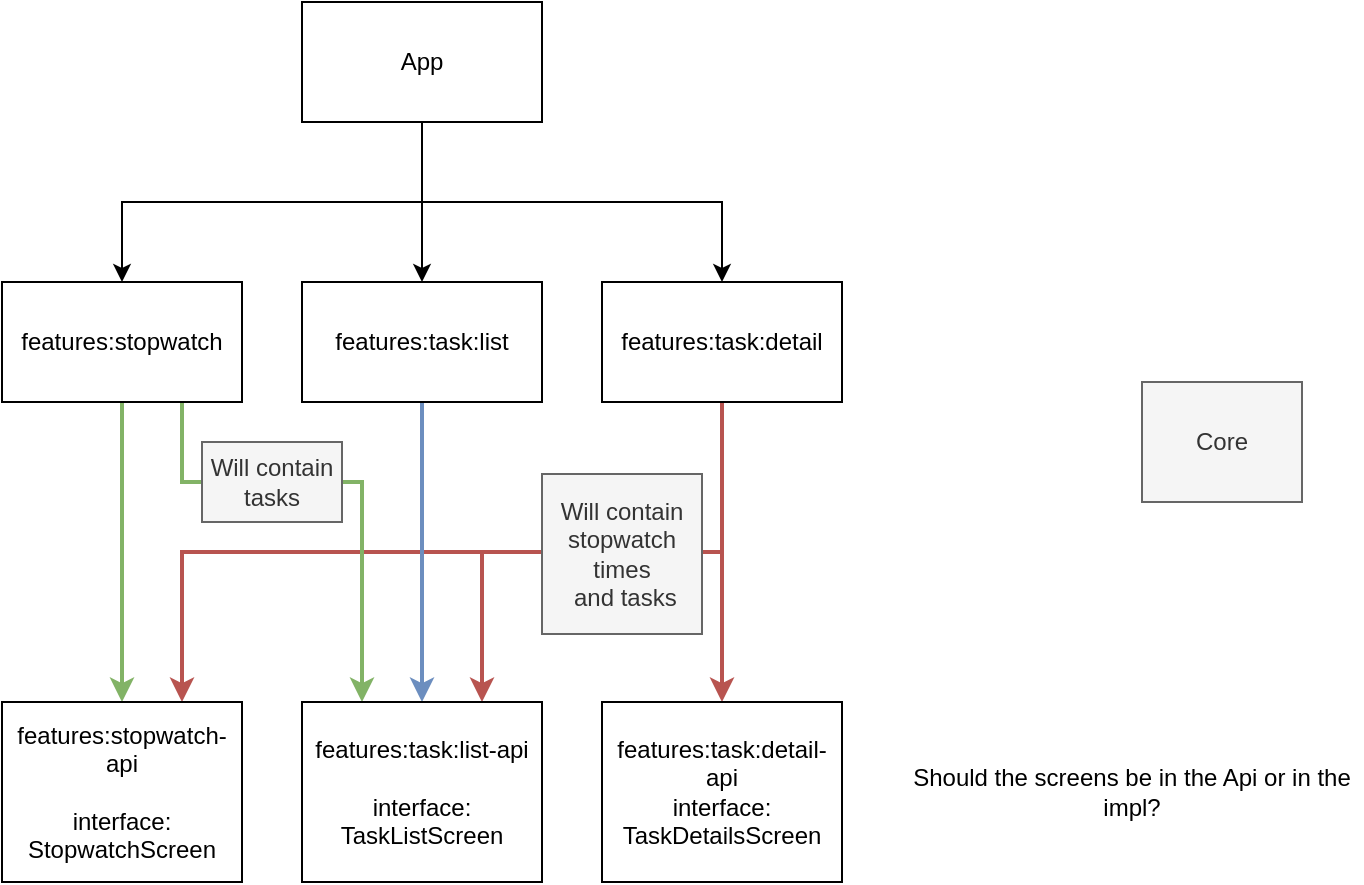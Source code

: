 <mxfile version="14.5.10" type="device"><diagram id="qzbwSSN-8pOCuY73Noiv" name="Page-1"><mxGraphModel dx="456" dy="795" grid="1" gridSize="10" guides="1" tooltips="1" connect="1" arrows="1" fold="1" page="1" pageScale="1" pageWidth="5500" pageHeight="1100" math="0" shadow="0"><root><mxCell id="0"/><mxCell id="1" parent="0"/><mxCell id="lcnle4hzeF7SVkGOcN4H-43" style="edgeStyle=orthogonalEdgeStyle;rounded=0;orthogonalLoop=1;jettySize=auto;html=1;exitX=0.5;exitY=1;exitDx=0;exitDy=0;entryX=0.75;entryY=0;entryDx=0;entryDy=0;fillColor=#f8cecc;strokeColor=#b85450;strokeWidth=2;" edge="1" parent="1" source="lcnle4hzeF7SVkGOcN4H-4" target="lcnle4hzeF7SVkGOcN4H-31"><mxGeometry relative="1" as="geometry"/></mxCell><mxCell id="lcnle4hzeF7SVkGOcN4H-28" style="edgeStyle=orthogonalEdgeStyle;rounded=0;orthogonalLoop=1;jettySize=auto;html=1;exitX=0.5;exitY=1;exitDx=0;exitDy=0;" edge="1" parent="1" source="lcnle4hzeF7SVkGOcN4H-1" target="lcnle4hzeF7SVkGOcN4H-2"><mxGeometry relative="1" as="geometry"/></mxCell><mxCell id="lcnle4hzeF7SVkGOcN4H-29" style="edgeStyle=orthogonalEdgeStyle;rounded=0;orthogonalLoop=1;jettySize=auto;html=1;exitX=0.5;exitY=1;exitDx=0;exitDy=0;" edge="1" parent="1" source="lcnle4hzeF7SVkGOcN4H-1" target="lcnle4hzeF7SVkGOcN4H-4"><mxGeometry relative="1" as="geometry"/></mxCell><mxCell id="lcnle4hzeF7SVkGOcN4H-30" style="edgeStyle=orthogonalEdgeStyle;rounded=0;orthogonalLoop=1;jettySize=auto;html=1;exitX=0.5;exitY=1;exitDx=0;exitDy=0;" edge="1" parent="1" source="lcnle4hzeF7SVkGOcN4H-1" target="lcnle4hzeF7SVkGOcN4H-3"><mxGeometry relative="1" as="geometry"/></mxCell><mxCell id="lcnle4hzeF7SVkGOcN4H-1" value="&lt;div&gt;App&lt;/div&gt;" style="rounded=0;whiteSpace=wrap;html=1;" vertex="1" parent="1"><mxGeometry x="390" y="180" width="120" height="60" as="geometry"/></mxCell><mxCell id="lcnle4hzeF7SVkGOcN4H-42" style="edgeStyle=orthogonalEdgeStyle;rounded=0;orthogonalLoop=1;jettySize=auto;html=1;exitX=0.5;exitY=1;exitDx=0;exitDy=0;fillColor=#d5e8d4;strokeColor=#82b366;strokeWidth=2;" edge="1" parent="1" source="lcnle4hzeF7SVkGOcN4H-2" target="lcnle4hzeF7SVkGOcN4H-31"><mxGeometry relative="1" as="geometry"/></mxCell><mxCell id="lcnle4hzeF7SVkGOcN4H-49" style="edgeStyle=orthogonalEdgeStyle;rounded=0;orthogonalLoop=1;jettySize=auto;html=1;exitX=0.75;exitY=1;exitDx=0;exitDy=0;entryX=0.25;entryY=0;entryDx=0;entryDy=0;fillColor=#d5e8d4;strokeColor=#82b366;strokeWidth=2;" edge="1" parent="1" source="lcnle4hzeF7SVkGOcN4H-2" target="lcnle4hzeF7SVkGOcN4H-34"><mxGeometry relative="1" as="geometry"><Array as="points"><mxPoint x="330" y="420"/><mxPoint x="420" y="420"/></Array></mxGeometry></mxCell><mxCell id="lcnle4hzeF7SVkGOcN4H-2" value="&lt;div&gt;features:stopwatch&lt;/div&gt;" style="rounded=0;whiteSpace=wrap;html=1;" vertex="1" parent="1"><mxGeometry x="240" y="320" width="120" height="60" as="geometry"/></mxCell><mxCell id="lcnle4hzeF7SVkGOcN4H-41" style="edgeStyle=orthogonalEdgeStyle;rounded=0;orthogonalLoop=1;jettySize=auto;html=1;exitX=0.5;exitY=1;exitDx=0;exitDy=0;entryX=0.5;entryY=0;entryDx=0;entryDy=0;fillColor=#dae8fc;strokeColor=#6c8ebf;strokeWidth=2;" edge="1" parent="1" source="lcnle4hzeF7SVkGOcN4H-3" target="lcnle4hzeF7SVkGOcN4H-34"><mxGeometry relative="1" as="geometry"/></mxCell><mxCell id="lcnle4hzeF7SVkGOcN4H-3" value="&lt;div&gt;features:task:list&lt;/div&gt;" style="rounded=0;whiteSpace=wrap;html=1;" vertex="1" parent="1"><mxGeometry x="390" y="320" width="120" height="60" as="geometry"/></mxCell><mxCell id="lcnle4hzeF7SVkGOcN4H-40" style="edgeStyle=orthogonalEdgeStyle;rounded=0;orthogonalLoop=1;jettySize=auto;html=1;exitX=0.5;exitY=1;exitDx=0;exitDy=0;fillColor=#f8cecc;strokeColor=#b85450;strokeWidth=2;" edge="1" parent="1" source="lcnle4hzeF7SVkGOcN4H-4" target="lcnle4hzeF7SVkGOcN4H-37"><mxGeometry relative="1" as="geometry"/></mxCell><mxCell id="lcnle4hzeF7SVkGOcN4H-44" style="edgeStyle=orthogonalEdgeStyle;rounded=0;orthogonalLoop=1;jettySize=auto;html=1;exitX=0.5;exitY=1;exitDx=0;exitDy=0;entryX=0.75;entryY=0;entryDx=0;entryDy=0;fillColor=#f8cecc;strokeColor=#b85450;strokeWidth=2;" edge="1" parent="1" source="lcnle4hzeF7SVkGOcN4H-4" target="lcnle4hzeF7SVkGOcN4H-34"><mxGeometry relative="1" as="geometry"/></mxCell><mxCell id="lcnle4hzeF7SVkGOcN4H-4" value="&lt;div&gt;features:task:detail&lt;/div&gt;" style="rounded=0;whiteSpace=wrap;html=1;" vertex="1" parent="1"><mxGeometry x="540" y="320" width="120" height="60" as="geometry"/></mxCell><mxCell id="lcnle4hzeF7SVkGOcN4H-16" value="&lt;div&gt;Core&lt;/div&gt;" style="rounded=0;whiteSpace=wrap;html=1;fillColor=#f5f5f5;strokeColor=#666666;fontColor=#333333;" vertex="1" parent="1"><mxGeometry x="810" y="370" width="80" height="60" as="geometry"/></mxCell><mxCell id="lcnle4hzeF7SVkGOcN4H-31" value="&lt;div&gt;features:stopwatch-api&lt;/div&gt;&lt;div&gt;&lt;br&gt;&lt;/div&gt;&lt;div&gt;&lt;div&gt;interface: StopwatchScreen&lt;/div&gt;&lt;/div&gt;" style="rounded=0;whiteSpace=wrap;html=1;" vertex="1" parent="1"><mxGeometry x="240" y="530" width="120" height="90" as="geometry"/></mxCell><mxCell id="lcnle4hzeF7SVkGOcN4H-34" value="&lt;div&gt;features:task:list-api&lt;/div&gt;&lt;div&gt;&lt;br&gt;&lt;/div&gt;&lt;div&gt;&lt;div&gt;interface: TaskListScreen&lt;/div&gt;&lt;/div&gt;" style="rounded=0;whiteSpace=wrap;html=1;" vertex="1" parent="1"><mxGeometry x="390" y="530" width="120" height="90" as="geometry"/></mxCell><mxCell id="lcnle4hzeF7SVkGOcN4H-37" value="&lt;div&gt;features:task:detail-api&lt;/div&gt;&lt;div&gt;&lt;div&gt;interface: TaskDetailsScreen&lt;/div&gt;&lt;/div&gt;" style="rounded=0;whiteSpace=wrap;html=1;" vertex="1" parent="1"><mxGeometry x="540" y="530" width="120" height="90" as="geometry"/></mxCell><mxCell id="lcnle4hzeF7SVkGOcN4H-45" value="&lt;div&gt;Will contain stopwatch times&lt;/div&gt;&amp;nbsp;and tasks" style="text;html=1;align=center;verticalAlign=middle;whiteSpace=wrap;rounded=0;fillColor=#f5f5f5;strokeColor=#666666;fontColor=#333333;" vertex="1" parent="1"><mxGeometry x="510" y="416" width="80" height="80" as="geometry"/></mxCell><mxCell id="lcnle4hzeF7SVkGOcN4H-47" value="Will contain tasks" style="text;html=1;strokeColor=#666666;fillColor=#f5f5f5;align=center;verticalAlign=middle;whiteSpace=wrap;rounded=0;fontColor=#333333;" vertex="1" parent="1"><mxGeometry x="340" y="400" width="70" height="40" as="geometry"/></mxCell><mxCell id="lcnle4hzeF7SVkGOcN4H-50" value="&lt;div&gt;Should the screens be in the Api or in the impl?&lt;/div&gt;" style="text;html=1;strokeColor=none;fillColor=none;align=center;verticalAlign=middle;whiteSpace=wrap;rounded=0;" vertex="1" parent="1"><mxGeometry x="690" y="537.5" width="230" height="75" as="geometry"/></mxCell></root></mxGraphModel></diagram></mxfile>